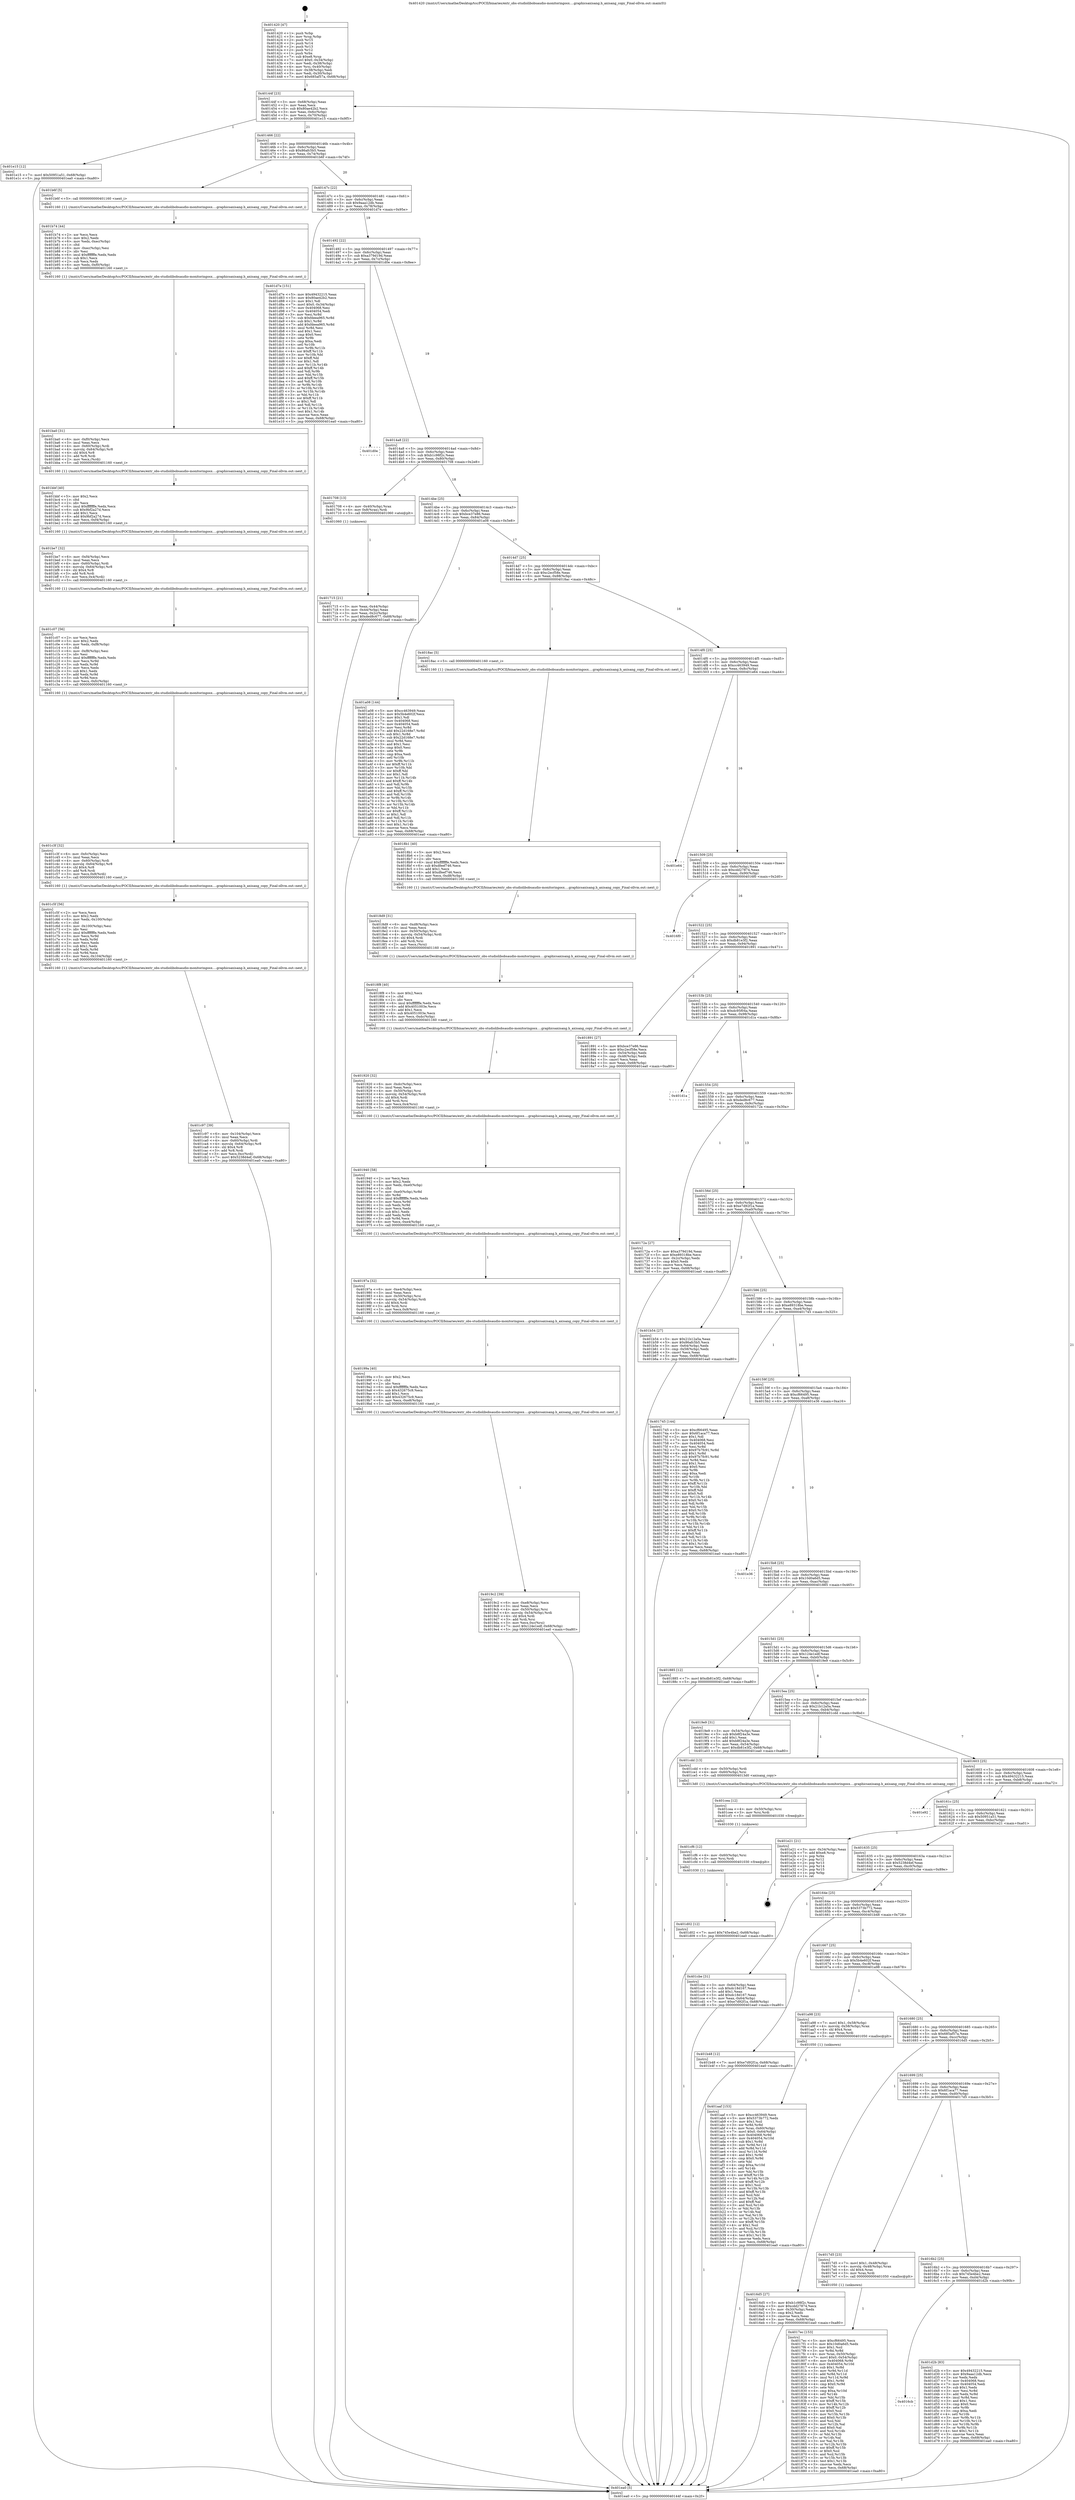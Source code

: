 digraph "0x401420" {
  label = "0x401420 (/mnt/c/Users/mathe/Desktop/tcc/POCII/binaries/extr_obs-studiolibobsaudio-monitoringosx....graphicsaxisang.h_axisang_copy_Final-ollvm.out::main(0))"
  labelloc = "t"
  node[shape=record]

  Entry [label="",width=0.3,height=0.3,shape=circle,fillcolor=black,style=filled]
  "0x40144f" [label="{
     0x40144f [23]\l
     | [instrs]\l
     &nbsp;&nbsp;0x40144f \<+3\>: mov -0x68(%rbp),%eax\l
     &nbsp;&nbsp;0x401452 \<+2\>: mov %eax,%ecx\l
     &nbsp;&nbsp;0x401454 \<+6\>: sub $0x80ae42b2,%ecx\l
     &nbsp;&nbsp;0x40145a \<+3\>: mov %eax,-0x6c(%rbp)\l
     &nbsp;&nbsp;0x40145d \<+3\>: mov %ecx,-0x70(%rbp)\l
     &nbsp;&nbsp;0x401460 \<+6\>: je 0000000000401e15 \<main+0x9f5\>\l
  }"]
  "0x401e15" [label="{
     0x401e15 [12]\l
     | [instrs]\l
     &nbsp;&nbsp;0x401e15 \<+7\>: movl $0x50951a51,-0x68(%rbp)\l
     &nbsp;&nbsp;0x401e1c \<+5\>: jmp 0000000000401ea0 \<main+0xa80\>\l
  }"]
  "0x401466" [label="{
     0x401466 [22]\l
     | [instrs]\l
     &nbsp;&nbsp;0x401466 \<+5\>: jmp 000000000040146b \<main+0x4b\>\l
     &nbsp;&nbsp;0x40146b \<+3\>: mov -0x6c(%rbp),%eax\l
     &nbsp;&nbsp;0x40146e \<+5\>: sub $0x86afc5b5,%eax\l
     &nbsp;&nbsp;0x401473 \<+3\>: mov %eax,-0x74(%rbp)\l
     &nbsp;&nbsp;0x401476 \<+6\>: je 0000000000401b6f \<main+0x74f\>\l
  }"]
  Exit [label="",width=0.3,height=0.3,shape=circle,fillcolor=black,style=filled,peripheries=2]
  "0x401b6f" [label="{
     0x401b6f [5]\l
     | [instrs]\l
     &nbsp;&nbsp;0x401b6f \<+5\>: call 0000000000401160 \<next_i\>\l
     | [calls]\l
     &nbsp;&nbsp;0x401160 \{1\} (/mnt/c/Users/mathe/Desktop/tcc/POCII/binaries/extr_obs-studiolibobsaudio-monitoringosx....graphicsaxisang.h_axisang_copy_Final-ollvm.out::next_i)\l
  }"]
  "0x40147c" [label="{
     0x40147c [22]\l
     | [instrs]\l
     &nbsp;&nbsp;0x40147c \<+5\>: jmp 0000000000401481 \<main+0x61\>\l
     &nbsp;&nbsp;0x401481 \<+3\>: mov -0x6c(%rbp),%eax\l
     &nbsp;&nbsp;0x401484 \<+5\>: sub $0x9aaa12db,%eax\l
     &nbsp;&nbsp;0x401489 \<+3\>: mov %eax,-0x78(%rbp)\l
     &nbsp;&nbsp;0x40148c \<+6\>: je 0000000000401d7e \<main+0x95e\>\l
  }"]
  "0x4016cb" [label="{
     0x4016cb\l
  }", style=dashed]
  "0x401d7e" [label="{
     0x401d7e [151]\l
     | [instrs]\l
     &nbsp;&nbsp;0x401d7e \<+5\>: mov $0x49432215,%eax\l
     &nbsp;&nbsp;0x401d83 \<+5\>: mov $0x80ae42b2,%ecx\l
     &nbsp;&nbsp;0x401d88 \<+2\>: mov $0x1,%dl\l
     &nbsp;&nbsp;0x401d8a \<+7\>: movl $0x0,-0x34(%rbp)\l
     &nbsp;&nbsp;0x401d91 \<+7\>: mov 0x404068,%esi\l
     &nbsp;&nbsp;0x401d98 \<+7\>: mov 0x404054,%edi\l
     &nbsp;&nbsp;0x401d9f \<+3\>: mov %esi,%r8d\l
     &nbsp;&nbsp;0x401da2 \<+7\>: sub $0xfdeea965,%r8d\l
     &nbsp;&nbsp;0x401da9 \<+4\>: sub $0x1,%r8d\l
     &nbsp;&nbsp;0x401dad \<+7\>: add $0xfdeea965,%r8d\l
     &nbsp;&nbsp;0x401db4 \<+4\>: imul %r8d,%esi\l
     &nbsp;&nbsp;0x401db8 \<+3\>: and $0x1,%esi\l
     &nbsp;&nbsp;0x401dbb \<+3\>: cmp $0x0,%esi\l
     &nbsp;&nbsp;0x401dbe \<+4\>: sete %r9b\l
     &nbsp;&nbsp;0x401dc2 \<+3\>: cmp $0xa,%edi\l
     &nbsp;&nbsp;0x401dc5 \<+4\>: setl %r10b\l
     &nbsp;&nbsp;0x401dc9 \<+3\>: mov %r9b,%r11b\l
     &nbsp;&nbsp;0x401dcc \<+4\>: xor $0xff,%r11b\l
     &nbsp;&nbsp;0x401dd0 \<+3\>: mov %r10b,%bl\l
     &nbsp;&nbsp;0x401dd3 \<+3\>: xor $0xff,%bl\l
     &nbsp;&nbsp;0x401dd6 \<+3\>: xor $0x1,%dl\l
     &nbsp;&nbsp;0x401dd9 \<+3\>: mov %r11b,%r14b\l
     &nbsp;&nbsp;0x401ddc \<+4\>: and $0xff,%r14b\l
     &nbsp;&nbsp;0x401de0 \<+3\>: and %dl,%r9b\l
     &nbsp;&nbsp;0x401de3 \<+3\>: mov %bl,%r15b\l
     &nbsp;&nbsp;0x401de6 \<+4\>: and $0xff,%r15b\l
     &nbsp;&nbsp;0x401dea \<+3\>: and %dl,%r10b\l
     &nbsp;&nbsp;0x401ded \<+3\>: or %r9b,%r14b\l
     &nbsp;&nbsp;0x401df0 \<+3\>: or %r10b,%r15b\l
     &nbsp;&nbsp;0x401df3 \<+3\>: xor %r15b,%r14b\l
     &nbsp;&nbsp;0x401df6 \<+3\>: or %bl,%r11b\l
     &nbsp;&nbsp;0x401df9 \<+4\>: xor $0xff,%r11b\l
     &nbsp;&nbsp;0x401dfd \<+3\>: or $0x1,%dl\l
     &nbsp;&nbsp;0x401e00 \<+3\>: and %dl,%r11b\l
     &nbsp;&nbsp;0x401e03 \<+3\>: or %r11b,%r14b\l
     &nbsp;&nbsp;0x401e06 \<+4\>: test $0x1,%r14b\l
     &nbsp;&nbsp;0x401e0a \<+3\>: cmovne %ecx,%eax\l
     &nbsp;&nbsp;0x401e0d \<+3\>: mov %eax,-0x68(%rbp)\l
     &nbsp;&nbsp;0x401e10 \<+5\>: jmp 0000000000401ea0 \<main+0xa80\>\l
  }"]
  "0x401492" [label="{
     0x401492 [22]\l
     | [instrs]\l
     &nbsp;&nbsp;0x401492 \<+5\>: jmp 0000000000401497 \<main+0x77\>\l
     &nbsp;&nbsp;0x401497 \<+3\>: mov -0x6c(%rbp),%eax\l
     &nbsp;&nbsp;0x40149a \<+5\>: sub $0xa379d19d,%eax\l
     &nbsp;&nbsp;0x40149f \<+3\>: mov %eax,-0x7c(%rbp)\l
     &nbsp;&nbsp;0x4014a2 \<+6\>: je 0000000000401d0e \<main+0x8ee\>\l
  }"]
  "0x401d2b" [label="{
     0x401d2b [83]\l
     | [instrs]\l
     &nbsp;&nbsp;0x401d2b \<+5\>: mov $0x49432215,%eax\l
     &nbsp;&nbsp;0x401d30 \<+5\>: mov $0x9aaa12db,%ecx\l
     &nbsp;&nbsp;0x401d35 \<+2\>: xor %edx,%edx\l
     &nbsp;&nbsp;0x401d37 \<+7\>: mov 0x404068,%esi\l
     &nbsp;&nbsp;0x401d3e \<+7\>: mov 0x404054,%edi\l
     &nbsp;&nbsp;0x401d45 \<+3\>: sub $0x1,%edx\l
     &nbsp;&nbsp;0x401d48 \<+3\>: mov %esi,%r8d\l
     &nbsp;&nbsp;0x401d4b \<+3\>: add %edx,%r8d\l
     &nbsp;&nbsp;0x401d4e \<+4\>: imul %r8d,%esi\l
     &nbsp;&nbsp;0x401d52 \<+3\>: and $0x1,%esi\l
     &nbsp;&nbsp;0x401d55 \<+3\>: cmp $0x0,%esi\l
     &nbsp;&nbsp;0x401d58 \<+4\>: sete %r9b\l
     &nbsp;&nbsp;0x401d5c \<+3\>: cmp $0xa,%edi\l
     &nbsp;&nbsp;0x401d5f \<+4\>: setl %r10b\l
     &nbsp;&nbsp;0x401d63 \<+3\>: mov %r9b,%r11b\l
     &nbsp;&nbsp;0x401d66 \<+3\>: and %r10b,%r11b\l
     &nbsp;&nbsp;0x401d69 \<+3\>: xor %r10b,%r9b\l
     &nbsp;&nbsp;0x401d6c \<+3\>: or %r9b,%r11b\l
     &nbsp;&nbsp;0x401d6f \<+4\>: test $0x1,%r11b\l
     &nbsp;&nbsp;0x401d73 \<+3\>: cmovne %ecx,%eax\l
     &nbsp;&nbsp;0x401d76 \<+3\>: mov %eax,-0x68(%rbp)\l
     &nbsp;&nbsp;0x401d79 \<+5\>: jmp 0000000000401ea0 \<main+0xa80\>\l
  }"]
  "0x401d0e" [label="{
     0x401d0e\l
  }", style=dashed]
  "0x4014a8" [label="{
     0x4014a8 [22]\l
     | [instrs]\l
     &nbsp;&nbsp;0x4014a8 \<+5\>: jmp 00000000004014ad \<main+0x8d\>\l
     &nbsp;&nbsp;0x4014ad \<+3\>: mov -0x6c(%rbp),%eax\l
     &nbsp;&nbsp;0x4014b0 \<+5\>: sub $0xb1c98f2c,%eax\l
     &nbsp;&nbsp;0x4014b5 \<+3\>: mov %eax,-0x80(%rbp)\l
     &nbsp;&nbsp;0x4014b8 \<+6\>: je 0000000000401708 \<main+0x2e8\>\l
  }"]
  "0x401d02" [label="{
     0x401d02 [12]\l
     | [instrs]\l
     &nbsp;&nbsp;0x401d02 \<+7\>: movl $0x745e4be2,-0x68(%rbp)\l
     &nbsp;&nbsp;0x401d09 \<+5\>: jmp 0000000000401ea0 \<main+0xa80\>\l
  }"]
  "0x401708" [label="{
     0x401708 [13]\l
     | [instrs]\l
     &nbsp;&nbsp;0x401708 \<+4\>: mov -0x40(%rbp),%rax\l
     &nbsp;&nbsp;0x40170c \<+4\>: mov 0x8(%rax),%rdi\l
     &nbsp;&nbsp;0x401710 \<+5\>: call 0000000000401060 \<atoi@plt\>\l
     | [calls]\l
     &nbsp;&nbsp;0x401060 \{1\} (unknown)\l
  }"]
  "0x4014be" [label="{
     0x4014be [25]\l
     | [instrs]\l
     &nbsp;&nbsp;0x4014be \<+5\>: jmp 00000000004014c3 \<main+0xa3\>\l
     &nbsp;&nbsp;0x4014c3 \<+3\>: mov -0x6c(%rbp),%eax\l
     &nbsp;&nbsp;0x4014c6 \<+5\>: sub $0xbce37e86,%eax\l
     &nbsp;&nbsp;0x4014cb \<+6\>: mov %eax,-0x84(%rbp)\l
     &nbsp;&nbsp;0x4014d1 \<+6\>: je 0000000000401a08 \<main+0x5e8\>\l
  }"]
  "0x401cf6" [label="{
     0x401cf6 [12]\l
     | [instrs]\l
     &nbsp;&nbsp;0x401cf6 \<+4\>: mov -0x60(%rbp),%rsi\l
     &nbsp;&nbsp;0x401cfa \<+3\>: mov %rsi,%rdi\l
     &nbsp;&nbsp;0x401cfd \<+5\>: call 0000000000401030 \<free@plt\>\l
     | [calls]\l
     &nbsp;&nbsp;0x401030 \{1\} (unknown)\l
  }"]
  "0x401a08" [label="{
     0x401a08 [144]\l
     | [instrs]\l
     &nbsp;&nbsp;0x401a08 \<+5\>: mov $0xcc463949,%eax\l
     &nbsp;&nbsp;0x401a0d \<+5\>: mov $0x5b4e602f,%ecx\l
     &nbsp;&nbsp;0x401a12 \<+2\>: mov $0x1,%dl\l
     &nbsp;&nbsp;0x401a14 \<+7\>: mov 0x404068,%esi\l
     &nbsp;&nbsp;0x401a1b \<+7\>: mov 0x404054,%edi\l
     &nbsp;&nbsp;0x401a22 \<+3\>: mov %esi,%r8d\l
     &nbsp;&nbsp;0x401a25 \<+7\>: add $0x22d168e7,%r8d\l
     &nbsp;&nbsp;0x401a2c \<+4\>: sub $0x1,%r8d\l
     &nbsp;&nbsp;0x401a30 \<+7\>: sub $0x22d168e7,%r8d\l
     &nbsp;&nbsp;0x401a37 \<+4\>: imul %r8d,%esi\l
     &nbsp;&nbsp;0x401a3b \<+3\>: and $0x1,%esi\l
     &nbsp;&nbsp;0x401a3e \<+3\>: cmp $0x0,%esi\l
     &nbsp;&nbsp;0x401a41 \<+4\>: sete %r9b\l
     &nbsp;&nbsp;0x401a45 \<+3\>: cmp $0xa,%edi\l
     &nbsp;&nbsp;0x401a48 \<+4\>: setl %r10b\l
     &nbsp;&nbsp;0x401a4c \<+3\>: mov %r9b,%r11b\l
     &nbsp;&nbsp;0x401a4f \<+4\>: xor $0xff,%r11b\l
     &nbsp;&nbsp;0x401a53 \<+3\>: mov %r10b,%bl\l
     &nbsp;&nbsp;0x401a56 \<+3\>: xor $0xff,%bl\l
     &nbsp;&nbsp;0x401a59 \<+3\>: xor $0x1,%dl\l
     &nbsp;&nbsp;0x401a5c \<+3\>: mov %r11b,%r14b\l
     &nbsp;&nbsp;0x401a5f \<+4\>: and $0xff,%r14b\l
     &nbsp;&nbsp;0x401a63 \<+3\>: and %dl,%r9b\l
     &nbsp;&nbsp;0x401a66 \<+3\>: mov %bl,%r15b\l
     &nbsp;&nbsp;0x401a69 \<+4\>: and $0xff,%r15b\l
     &nbsp;&nbsp;0x401a6d \<+3\>: and %dl,%r10b\l
     &nbsp;&nbsp;0x401a70 \<+3\>: or %r9b,%r14b\l
     &nbsp;&nbsp;0x401a73 \<+3\>: or %r10b,%r15b\l
     &nbsp;&nbsp;0x401a76 \<+3\>: xor %r15b,%r14b\l
     &nbsp;&nbsp;0x401a79 \<+3\>: or %bl,%r11b\l
     &nbsp;&nbsp;0x401a7c \<+4\>: xor $0xff,%r11b\l
     &nbsp;&nbsp;0x401a80 \<+3\>: or $0x1,%dl\l
     &nbsp;&nbsp;0x401a83 \<+3\>: and %dl,%r11b\l
     &nbsp;&nbsp;0x401a86 \<+3\>: or %r11b,%r14b\l
     &nbsp;&nbsp;0x401a89 \<+4\>: test $0x1,%r14b\l
     &nbsp;&nbsp;0x401a8d \<+3\>: cmovne %ecx,%eax\l
     &nbsp;&nbsp;0x401a90 \<+3\>: mov %eax,-0x68(%rbp)\l
     &nbsp;&nbsp;0x401a93 \<+5\>: jmp 0000000000401ea0 \<main+0xa80\>\l
  }"]
  "0x4014d7" [label="{
     0x4014d7 [25]\l
     | [instrs]\l
     &nbsp;&nbsp;0x4014d7 \<+5\>: jmp 00000000004014dc \<main+0xbc\>\l
     &nbsp;&nbsp;0x4014dc \<+3\>: mov -0x6c(%rbp),%eax\l
     &nbsp;&nbsp;0x4014df \<+5\>: sub $0xc2ecf58e,%eax\l
     &nbsp;&nbsp;0x4014e4 \<+6\>: mov %eax,-0x88(%rbp)\l
     &nbsp;&nbsp;0x4014ea \<+6\>: je 00000000004018ac \<main+0x48c\>\l
  }"]
  "0x401cea" [label="{
     0x401cea [12]\l
     | [instrs]\l
     &nbsp;&nbsp;0x401cea \<+4\>: mov -0x50(%rbp),%rsi\l
     &nbsp;&nbsp;0x401cee \<+3\>: mov %rsi,%rdi\l
     &nbsp;&nbsp;0x401cf1 \<+5\>: call 0000000000401030 \<free@plt\>\l
     | [calls]\l
     &nbsp;&nbsp;0x401030 \{1\} (unknown)\l
  }"]
  "0x4018ac" [label="{
     0x4018ac [5]\l
     | [instrs]\l
     &nbsp;&nbsp;0x4018ac \<+5\>: call 0000000000401160 \<next_i\>\l
     | [calls]\l
     &nbsp;&nbsp;0x401160 \{1\} (/mnt/c/Users/mathe/Desktop/tcc/POCII/binaries/extr_obs-studiolibobsaudio-monitoringosx....graphicsaxisang.h_axisang_copy_Final-ollvm.out::next_i)\l
  }"]
  "0x4014f0" [label="{
     0x4014f0 [25]\l
     | [instrs]\l
     &nbsp;&nbsp;0x4014f0 \<+5\>: jmp 00000000004014f5 \<main+0xd5\>\l
     &nbsp;&nbsp;0x4014f5 \<+3\>: mov -0x6c(%rbp),%eax\l
     &nbsp;&nbsp;0x4014f8 \<+5\>: sub $0xcc463949,%eax\l
     &nbsp;&nbsp;0x4014fd \<+6\>: mov %eax,-0x8c(%rbp)\l
     &nbsp;&nbsp;0x401503 \<+6\>: je 0000000000401e64 \<main+0xa44\>\l
  }"]
  "0x401c97" [label="{
     0x401c97 [39]\l
     | [instrs]\l
     &nbsp;&nbsp;0x401c97 \<+6\>: mov -0x104(%rbp),%ecx\l
     &nbsp;&nbsp;0x401c9d \<+3\>: imul %eax,%ecx\l
     &nbsp;&nbsp;0x401ca0 \<+4\>: mov -0x60(%rbp),%rdi\l
     &nbsp;&nbsp;0x401ca4 \<+4\>: movslq -0x64(%rbp),%r8\l
     &nbsp;&nbsp;0x401ca8 \<+4\>: shl $0x4,%r8\l
     &nbsp;&nbsp;0x401cac \<+3\>: add %r8,%rdi\l
     &nbsp;&nbsp;0x401caf \<+3\>: mov %ecx,0xc(%rdi)\l
     &nbsp;&nbsp;0x401cb2 \<+7\>: movl $0x5238d4ef,-0x68(%rbp)\l
     &nbsp;&nbsp;0x401cb9 \<+5\>: jmp 0000000000401ea0 \<main+0xa80\>\l
  }"]
  "0x401e64" [label="{
     0x401e64\l
  }", style=dashed]
  "0x401509" [label="{
     0x401509 [25]\l
     | [instrs]\l
     &nbsp;&nbsp;0x401509 \<+5\>: jmp 000000000040150e \<main+0xee\>\l
     &nbsp;&nbsp;0x40150e \<+3\>: mov -0x6c(%rbp),%eax\l
     &nbsp;&nbsp;0x401511 \<+5\>: sub $0xcdd27874,%eax\l
     &nbsp;&nbsp;0x401516 \<+6\>: mov %eax,-0x90(%rbp)\l
     &nbsp;&nbsp;0x40151c \<+6\>: je 00000000004016f0 \<main+0x2d0\>\l
  }"]
  "0x401c5f" [label="{
     0x401c5f [56]\l
     | [instrs]\l
     &nbsp;&nbsp;0x401c5f \<+2\>: xor %ecx,%ecx\l
     &nbsp;&nbsp;0x401c61 \<+5\>: mov $0x2,%edx\l
     &nbsp;&nbsp;0x401c66 \<+6\>: mov %edx,-0x100(%rbp)\l
     &nbsp;&nbsp;0x401c6c \<+1\>: cltd\l
     &nbsp;&nbsp;0x401c6d \<+6\>: mov -0x100(%rbp),%esi\l
     &nbsp;&nbsp;0x401c73 \<+2\>: idiv %esi\l
     &nbsp;&nbsp;0x401c75 \<+6\>: imul $0xfffffffe,%edx,%edx\l
     &nbsp;&nbsp;0x401c7b \<+3\>: mov %ecx,%r9d\l
     &nbsp;&nbsp;0x401c7e \<+3\>: sub %edx,%r9d\l
     &nbsp;&nbsp;0x401c81 \<+2\>: mov %ecx,%edx\l
     &nbsp;&nbsp;0x401c83 \<+3\>: sub $0x1,%edx\l
     &nbsp;&nbsp;0x401c86 \<+3\>: add %edx,%r9d\l
     &nbsp;&nbsp;0x401c89 \<+3\>: sub %r9d,%ecx\l
     &nbsp;&nbsp;0x401c8c \<+6\>: mov %ecx,-0x104(%rbp)\l
     &nbsp;&nbsp;0x401c92 \<+5\>: call 0000000000401160 \<next_i\>\l
     | [calls]\l
     &nbsp;&nbsp;0x401160 \{1\} (/mnt/c/Users/mathe/Desktop/tcc/POCII/binaries/extr_obs-studiolibobsaudio-monitoringosx....graphicsaxisang.h_axisang_copy_Final-ollvm.out::next_i)\l
  }"]
  "0x4016f0" [label="{
     0x4016f0\l
  }", style=dashed]
  "0x401522" [label="{
     0x401522 [25]\l
     | [instrs]\l
     &nbsp;&nbsp;0x401522 \<+5\>: jmp 0000000000401527 \<main+0x107\>\l
     &nbsp;&nbsp;0x401527 \<+3\>: mov -0x6c(%rbp),%eax\l
     &nbsp;&nbsp;0x40152a \<+5\>: sub $0xdb81e3f2,%eax\l
     &nbsp;&nbsp;0x40152f \<+6\>: mov %eax,-0x94(%rbp)\l
     &nbsp;&nbsp;0x401535 \<+6\>: je 0000000000401891 \<main+0x471\>\l
  }"]
  "0x401c3f" [label="{
     0x401c3f [32]\l
     | [instrs]\l
     &nbsp;&nbsp;0x401c3f \<+6\>: mov -0xfc(%rbp),%ecx\l
     &nbsp;&nbsp;0x401c45 \<+3\>: imul %eax,%ecx\l
     &nbsp;&nbsp;0x401c48 \<+4\>: mov -0x60(%rbp),%rdi\l
     &nbsp;&nbsp;0x401c4c \<+4\>: movslq -0x64(%rbp),%r8\l
     &nbsp;&nbsp;0x401c50 \<+4\>: shl $0x4,%r8\l
     &nbsp;&nbsp;0x401c54 \<+3\>: add %r8,%rdi\l
     &nbsp;&nbsp;0x401c57 \<+3\>: mov %ecx,0x8(%rdi)\l
     &nbsp;&nbsp;0x401c5a \<+5\>: call 0000000000401160 \<next_i\>\l
     | [calls]\l
     &nbsp;&nbsp;0x401160 \{1\} (/mnt/c/Users/mathe/Desktop/tcc/POCII/binaries/extr_obs-studiolibobsaudio-monitoringosx....graphicsaxisang.h_axisang_copy_Final-ollvm.out::next_i)\l
  }"]
  "0x401891" [label="{
     0x401891 [27]\l
     | [instrs]\l
     &nbsp;&nbsp;0x401891 \<+5\>: mov $0xbce37e86,%eax\l
     &nbsp;&nbsp;0x401896 \<+5\>: mov $0xc2ecf58e,%ecx\l
     &nbsp;&nbsp;0x40189b \<+3\>: mov -0x54(%rbp),%edx\l
     &nbsp;&nbsp;0x40189e \<+3\>: cmp -0x48(%rbp),%edx\l
     &nbsp;&nbsp;0x4018a1 \<+3\>: cmovl %ecx,%eax\l
     &nbsp;&nbsp;0x4018a4 \<+3\>: mov %eax,-0x68(%rbp)\l
     &nbsp;&nbsp;0x4018a7 \<+5\>: jmp 0000000000401ea0 \<main+0xa80\>\l
  }"]
  "0x40153b" [label="{
     0x40153b [25]\l
     | [instrs]\l
     &nbsp;&nbsp;0x40153b \<+5\>: jmp 0000000000401540 \<main+0x120\>\l
     &nbsp;&nbsp;0x401540 \<+3\>: mov -0x6c(%rbp),%eax\l
     &nbsp;&nbsp;0x401543 \<+5\>: sub $0xdc95f04a,%eax\l
     &nbsp;&nbsp;0x401548 \<+6\>: mov %eax,-0x98(%rbp)\l
     &nbsp;&nbsp;0x40154e \<+6\>: je 0000000000401d1a \<main+0x8fa\>\l
  }"]
  "0x401c07" [label="{
     0x401c07 [56]\l
     | [instrs]\l
     &nbsp;&nbsp;0x401c07 \<+2\>: xor %ecx,%ecx\l
     &nbsp;&nbsp;0x401c09 \<+5\>: mov $0x2,%edx\l
     &nbsp;&nbsp;0x401c0e \<+6\>: mov %edx,-0xf8(%rbp)\l
     &nbsp;&nbsp;0x401c14 \<+1\>: cltd\l
     &nbsp;&nbsp;0x401c15 \<+6\>: mov -0xf8(%rbp),%esi\l
     &nbsp;&nbsp;0x401c1b \<+2\>: idiv %esi\l
     &nbsp;&nbsp;0x401c1d \<+6\>: imul $0xfffffffe,%edx,%edx\l
     &nbsp;&nbsp;0x401c23 \<+3\>: mov %ecx,%r9d\l
     &nbsp;&nbsp;0x401c26 \<+3\>: sub %edx,%r9d\l
     &nbsp;&nbsp;0x401c29 \<+2\>: mov %ecx,%edx\l
     &nbsp;&nbsp;0x401c2b \<+3\>: sub $0x1,%edx\l
     &nbsp;&nbsp;0x401c2e \<+3\>: add %edx,%r9d\l
     &nbsp;&nbsp;0x401c31 \<+3\>: sub %r9d,%ecx\l
     &nbsp;&nbsp;0x401c34 \<+6\>: mov %ecx,-0xfc(%rbp)\l
     &nbsp;&nbsp;0x401c3a \<+5\>: call 0000000000401160 \<next_i\>\l
     | [calls]\l
     &nbsp;&nbsp;0x401160 \{1\} (/mnt/c/Users/mathe/Desktop/tcc/POCII/binaries/extr_obs-studiolibobsaudio-monitoringosx....graphicsaxisang.h_axisang_copy_Final-ollvm.out::next_i)\l
  }"]
  "0x401d1a" [label="{
     0x401d1a\l
  }", style=dashed]
  "0x401554" [label="{
     0x401554 [25]\l
     | [instrs]\l
     &nbsp;&nbsp;0x401554 \<+5\>: jmp 0000000000401559 \<main+0x139\>\l
     &nbsp;&nbsp;0x401559 \<+3\>: mov -0x6c(%rbp),%eax\l
     &nbsp;&nbsp;0x40155c \<+5\>: sub $0xded8c677,%eax\l
     &nbsp;&nbsp;0x401561 \<+6\>: mov %eax,-0x9c(%rbp)\l
     &nbsp;&nbsp;0x401567 \<+6\>: je 000000000040172a \<main+0x30a\>\l
  }"]
  "0x401be7" [label="{
     0x401be7 [32]\l
     | [instrs]\l
     &nbsp;&nbsp;0x401be7 \<+6\>: mov -0xf4(%rbp),%ecx\l
     &nbsp;&nbsp;0x401bed \<+3\>: imul %eax,%ecx\l
     &nbsp;&nbsp;0x401bf0 \<+4\>: mov -0x60(%rbp),%rdi\l
     &nbsp;&nbsp;0x401bf4 \<+4\>: movslq -0x64(%rbp),%r8\l
     &nbsp;&nbsp;0x401bf8 \<+4\>: shl $0x4,%r8\l
     &nbsp;&nbsp;0x401bfc \<+3\>: add %r8,%rdi\l
     &nbsp;&nbsp;0x401bff \<+3\>: mov %ecx,0x4(%rdi)\l
     &nbsp;&nbsp;0x401c02 \<+5\>: call 0000000000401160 \<next_i\>\l
     | [calls]\l
     &nbsp;&nbsp;0x401160 \{1\} (/mnt/c/Users/mathe/Desktop/tcc/POCII/binaries/extr_obs-studiolibobsaudio-monitoringosx....graphicsaxisang.h_axisang_copy_Final-ollvm.out::next_i)\l
  }"]
  "0x40172a" [label="{
     0x40172a [27]\l
     | [instrs]\l
     &nbsp;&nbsp;0x40172a \<+5\>: mov $0xa379d19d,%eax\l
     &nbsp;&nbsp;0x40172f \<+5\>: mov $0xe89318be,%ecx\l
     &nbsp;&nbsp;0x401734 \<+3\>: mov -0x2c(%rbp),%edx\l
     &nbsp;&nbsp;0x401737 \<+3\>: cmp $0x0,%edx\l
     &nbsp;&nbsp;0x40173a \<+3\>: cmove %ecx,%eax\l
     &nbsp;&nbsp;0x40173d \<+3\>: mov %eax,-0x68(%rbp)\l
     &nbsp;&nbsp;0x401740 \<+5\>: jmp 0000000000401ea0 \<main+0xa80\>\l
  }"]
  "0x40156d" [label="{
     0x40156d [25]\l
     | [instrs]\l
     &nbsp;&nbsp;0x40156d \<+5\>: jmp 0000000000401572 \<main+0x152\>\l
     &nbsp;&nbsp;0x401572 \<+3\>: mov -0x6c(%rbp),%eax\l
     &nbsp;&nbsp;0x401575 \<+5\>: sub $0xe7d92f1a,%eax\l
     &nbsp;&nbsp;0x40157a \<+6\>: mov %eax,-0xa0(%rbp)\l
     &nbsp;&nbsp;0x401580 \<+6\>: je 0000000000401b54 \<main+0x734\>\l
  }"]
  "0x401bbf" [label="{
     0x401bbf [40]\l
     | [instrs]\l
     &nbsp;&nbsp;0x401bbf \<+5\>: mov $0x2,%ecx\l
     &nbsp;&nbsp;0x401bc4 \<+1\>: cltd\l
     &nbsp;&nbsp;0x401bc5 \<+2\>: idiv %ecx\l
     &nbsp;&nbsp;0x401bc7 \<+6\>: imul $0xfffffffe,%edx,%ecx\l
     &nbsp;&nbsp;0x401bcd \<+6\>: sub $0x9bf2a27d,%ecx\l
     &nbsp;&nbsp;0x401bd3 \<+3\>: add $0x1,%ecx\l
     &nbsp;&nbsp;0x401bd6 \<+6\>: add $0x9bf2a27d,%ecx\l
     &nbsp;&nbsp;0x401bdc \<+6\>: mov %ecx,-0xf4(%rbp)\l
     &nbsp;&nbsp;0x401be2 \<+5\>: call 0000000000401160 \<next_i\>\l
     | [calls]\l
     &nbsp;&nbsp;0x401160 \{1\} (/mnt/c/Users/mathe/Desktop/tcc/POCII/binaries/extr_obs-studiolibobsaudio-monitoringosx....graphicsaxisang.h_axisang_copy_Final-ollvm.out::next_i)\l
  }"]
  "0x401b54" [label="{
     0x401b54 [27]\l
     | [instrs]\l
     &nbsp;&nbsp;0x401b54 \<+5\>: mov $0x21b12a5a,%eax\l
     &nbsp;&nbsp;0x401b59 \<+5\>: mov $0x86afc5b5,%ecx\l
     &nbsp;&nbsp;0x401b5e \<+3\>: mov -0x64(%rbp),%edx\l
     &nbsp;&nbsp;0x401b61 \<+3\>: cmp -0x58(%rbp),%edx\l
     &nbsp;&nbsp;0x401b64 \<+3\>: cmovl %ecx,%eax\l
     &nbsp;&nbsp;0x401b67 \<+3\>: mov %eax,-0x68(%rbp)\l
     &nbsp;&nbsp;0x401b6a \<+5\>: jmp 0000000000401ea0 \<main+0xa80\>\l
  }"]
  "0x401586" [label="{
     0x401586 [25]\l
     | [instrs]\l
     &nbsp;&nbsp;0x401586 \<+5\>: jmp 000000000040158b \<main+0x16b\>\l
     &nbsp;&nbsp;0x40158b \<+3\>: mov -0x6c(%rbp),%eax\l
     &nbsp;&nbsp;0x40158e \<+5\>: sub $0xe89318be,%eax\l
     &nbsp;&nbsp;0x401593 \<+6\>: mov %eax,-0xa4(%rbp)\l
     &nbsp;&nbsp;0x401599 \<+6\>: je 0000000000401745 \<main+0x325\>\l
  }"]
  "0x401ba0" [label="{
     0x401ba0 [31]\l
     | [instrs]\l
     &nbsp;&nbsp;0x401ba0 \<+6\>: mov -0xf0(%rbp),%ecx\l
     &nbsp;&nbsp;0x401ba6 \<+3\>: imul %eax,%ecx\l
     &nbsp;&nbsp;0x401ba9 \<+4\>: mov -0x60(%rbp),%rdi\l
     &nbsp;&nbsp;0x401bad \<+4\>: movslq -0x64(%rbp),%r8\l
     &nbsp;&nbsp;0x401bb1 \<+4\>: shl $0x4,%r8\l
     &nbsp;&nbsp;0x401bb5 \<+3\>: add %r8,%rdi\l
     &nbsp;&nbsp;0x401bb8 \<+2\>: mov %ecx,(%rdi)\l
     &nbsp;&nbsp;0x401bba \<+5\>: call 0000000000401160 \<next_i\>\l
     | [calls]\l
     &nbsp;&nbsp;0x401160 \{1\} (/mnt/c/Users/mathe/Desktop/tcc/POCII/binaries/extr_obs-studiolibobsaudio-monitoringosx....graphicsaxisang.h_axisang_copy_Final-ollvm.out::next_i)\l
  }"]
  "0x401745" [label="{
     0x401745 [144]\l
     | [instrs]\l
     &nbsp;&nbsp;0x401745 \<+5\>: mov $0xcf66495,%eax\l
     &nbsp;&nbsp;0x40174a \<+5\>: mov $0x6f1aca77,%ecx\l
     &nbsp;&nbsp;0x40174f \<+2\>: mov $0x1,%dl\l
     &nbsp;&nbsp;0x401751 \<+7\>: mov 0x404068,%esi\l
     &nbsp;&nbsp;0x401758 \<+7\>: mov 0x404054,%edi\l
     &nbsp;&nbsp;0x40175f \<+3\>: mov %esi,%r8d\l
     &nbsp;&nbsp;0x401762 \<+7\>: add $0x97b7fc91,%r8d\l
     &nbsp;&nbsp;0x401769 \<+4\>: sub $0x1,%r8d\l
     &nbsp;&nbsp;0x40176d \<+7\>: sub $0x97b7fc91,%r8d\l
     &nbsp;&nbsp;0x401774 \<+4\>: imul %r8d,%esi\l
     &nbsp;&nbsp;0x401778 \<+3\>: and $0x1,%esi\l
     &nbsp;&nbsp;0x40177b \<+3\>: cmp $0x0,%esi\l
     &nbsp;&nbsp;0x40177e \<+4\>: sete %r9b\l
     &nbsp;&nbsp;0x401782 \<+3\>: cmp $0xa,%edi\l
     &nbsp;&nbsp;0x401785 \<+4\>: setl %r10b\l
     &nbsp;&nbsp;0x401789 \<+3\>: mov %r9b,%r11b\l
     &nbsp;&nbsp;0x40178c \<+4\>: xor $0xff,%r11b\l
     &nbsp;&nbsp;0x401790 \<+3\>: mov %r10b,%bl\l
     &nbsp;&nbsp;0x401793 \<+3\>: xor $0xff,%bl\l
     &nbsp;&nbsp;0x401796 \<+3\>: xor $0x0,%dl\l
     &nbsp;&nbsp;0x401799 \<+3\>: mov %r11b,%r14b\l
     &nbsp;&nbsp;0x40179c \<+4\>: and $0x0,%r14b\l
     &nbsp;&nbsp;0x4017a0 \<+3\>: and %dl,%r9b\l
     &nbsp;&nbsp;0x4017a3 \<+3\>: mov %bl,%r15b\l
     &nbsp;&nbsp;0x4017a6 \<+4\>: and $0x0,%r15b\l
     &nbsp;&nbsp;0x4017aa \<+3\>: and %dl,%r10b\l
     &nbsp;&nbsp;0x4017ad \<+3\>: or %r9b,%r14b\l
     &nbsp;&nbsp;0x4017b0 \<+3\>: or %r10b,%r15b\l
     &nbsp;&nbsp;0x4017b3 \<+3\>: xor %r15b,%r14b\l
     &nbsp;&nbsp;0x4017b6 \<+3\>: or %bl,%r11b\l
     &nbsp;&nbsp;0x4017b9 \<+4\>: xor $0xff,%r11b\l
     &nbsp;&nbsp;0x4017bd \<+3\>: or $0x0,%dl\l
     &nbsp;&nbsp;0x4017c0 \<+3\>: and %dl,%r11b\l
     &nbsp;&nbsp;0x4017c3 \<+3\>: or %r11b,%r14b\l
     &nbsp;&nbsp;0x4017c6 \<+4\>: test $0x1,%r14b\l
     &nbsp;&nbsp;0x4017ca \<+3\>: cmovne %ecx,%eax\l
     &nbsp;&nbsp;0x4017cd \<+3\>: mov %eax,-0x68(%rbp)\l
     &nbsp;&nbsp;0x4017d0 \<+5\>: jmp 0000000000401ea0 \<main+0xa80\>\l
  }"]
  "0x40159f" [label="{
     0x40159f [25]\l
     | [instrs]\l
     &nbsp;&nbsp;0x40159f \<+5\>: jmp 00000000004015a4 \<main+0x184\>\l
     &nbsp;&nbsp;0x4015a4 \<+3\>: mov -0x6c(%rbp),%eax\l
     &nbsp;&nbsp;0x4015a7 \<+5\>: sub $0xcf66495,%eax\l
     &nbsp;&nbsp;0x4015ac \<+6\>: mov %eax,-0xa8(%rbp)\l
     &nbsp;&nbsp;0x4015b2 \<+6\>: je 0000000000401e36 \<main+0xa16\>\l
  }"]
  "0x401b74" [label="{
     0x401b74 [44]\l
     | [instrs]\l
     &nbsp;&nbsp;0x401b74 \<+2\>: xor %ecx,%ecx\l
     &nbsp;&nbsp;0x401b76 \<+5\>: mov $0x2,%edx\l
     &nbsp;&nbsp;0x401b7b \<+6\>: mov %edx,-0xec(%rbp)\l
     &nbsp;&nbsp;0x401b81 \<+1\>: cltd\l
     &nbsp;&nbsp;0x401b82 \<+6\>: mov -0xec(%rbp),%esi\l
     &nbsp;&nbsp;0x401b88 \<+2\>: idiv %esi\l
     &nbsp;&nbsp;0x401b8a \<+6\>: imul $0xfffffffe,%edx,%edx\l
     &nbsp;&nbsp;0x401b90 \<+3\>: sub $0x1,%ecx\l
     &nbsp;&nbsp;0x401b93 \<+2\>: sub %ecx,%edx\l
     &nbsp;&nbsp;0x401b95 \<+6\>: mov %edx,-0xf0(%rbp)\l
     &nbsp;&nbsp;0x401b9b \<+5\>: call 0000000000401160 \<next_i\>\l
     | [calls]\l
     &nbsp;&nbsp;0x401160 \{1\} (/mnt/c/Users/mathe/Desktop/tcc/POCII/binaries/extr_obs-studiolibobsaudio-monitoringosx....graphicsaxisang.h_axisang_copy_Final-ollvm.out::next_i)\l
  }"]
  "0x401e36" [label="{
     0x401e36\l
  }", style=dashed]
  "0x4015b8" [label="{
     0x4015b8 [25]\l
     | [instrs]\l
     &nbsp;&nbsp;0x4015b8 \<+5\>: jmp 00000000004015bd \<main+0x19d\>\l
     &nbsp;&nbsp;0x4015bd \<+3\>: mov -0x6c(%rbp),%eax\l
     &nbsp;&nbsp;0x4015c0 \<+5\>: sub $0x10d0a6d5,%eax\l
     &nbsp;&nbsp;0x4015c5 \<+6\>: mov %eax,-0xac(%rbp)\l
     &nbsp;&nbsp;0x4015cb \<+6\>: je 0000000000401885 \<main+0x465\>\l
  }"]
  "0x401aaf" [label="{
     0x401aaf [153]\l
     | [instrs]\l
     &nbsp;&nbsp;0x401aaf \<+5\>: mov $0xcc463949,%ecx\l
     &nbsp;&nbsp;0x401ab4 \<+5\>: mov $0x5373b772,%edx\l
     &nbsp;&nbsp;0x401ab9 \<+3\>: mov $0x1,%sil\l
     &nbsp;&nbsp;0x401abc \<+3\>: xor %r8d,%r8d\l
     &nbsp;&nbsp;0x401abf \<+4\>: mov %rax,-0x60(%rbp)\l
     &nbsp;&nbsp;0x401ac3 \<+7\>: movl $0x0,-0x64(%rbp)\l
     &nbsp;&nbsp;0x401aca \<+8\>: mov 0x404068,%r9d\l
     &nbsp;&nbsp;0x401ad2 \<+8\>: mov 0x404054,%r10d\l
     &nbsp;&nbsp;0x401ada \<+4\>: sub $0x1,%r8d\l
     &nbsp;&nbsp;0x401ade \<+3\>: mov %r9d,%r11d\l
     &nbsp;&nbsp;0x401ae1 \<+3\>: add %r8d,%r11d\l
     &nbsp;&nbsp;0x401ae4 \<+4\>: imul %r11d,%r9d\l
     &nbsp;&nbsp;0x401ae8 \<+4\>: and $0x1,%r9d\l
     &nbsp;&nbsp;0x401aec \<+4\>: cmp $0x0,%r9d\l
     &nbsp;&nbsp;0x401af0 \<+3\>: sete %bl\l
     &nbsp;&nbsp;0x401af3 \<+4\>: cmp $0xa,%r10d\l
     &nbsp;&nbsp;0x401af7 \<+4\>: setl %r14b\l
     &nbsp;&nbsp;0x401afb \<+3\>: mov %bl,%r15b\l
     &nbsp;&nbsp;0x401afe \<+4\>: xor $0xff,%r15b\l
     &nbsp;&nbsp;0x401b02 \<+3\>: mov %r14b,%r12b\l
     &nbsp;&nbsp;0x401b05 \<+4\>: xor $0xff,%r12b\l
     &nbsp;&nbsp;0x401b09 \<+4\>: xor $0x1,%sil\l
     &nbsp;&nbsp;0x401b0d \<+3\>: mov %r15b,%r13b\l
     &nbsp;&nbsp;0x401b10 \<+4\>: and $0xff,%r13b\l
     &nbsp;&nbsp;0x401b14 \<+3\>: and %sil,%bl\l
     &nbsp;&nbsp;0x401b17 \<+3\>: mov %r12b,%al\l
     &nbsp;&nbsp;0x401b1a \<+2\>: and $0xff,%al\l
     &nbsp;&nbsp;0x401b1c \<+3\>: and %sil,%r14b\l
     &nbsp;&nbsp;0x401b1f \<+3\>: or %bl,%r13b\l
     &nbsp;&nbsp;0x401b22 \<+3\>: or %r14b,%al\l
     &nbsp;&nbsp;0x401b25 \<+3\>: xor %al,%r13b\l
     &nbsp;&nbsp;0x401b28 \<+3\>: or %r12b,%r15b\l
     &nbsp;&nbsp;0x401b2b \<+4\>: xor $0xff,%r15b\l
     &nbsp;&nbsp;0x401b2f \<+4\>: or $0x1,%sil\l
     &nbsp;&nbsp;0x401b33 \<+3\>: and %sil,%r15b\l
     &nbsp;&nbsp;0x401b36 \<+3\>: or %r15b,%r13b\l
     &nbsp;&nbsp;0x401b39 \<+4\>: test $0x1,%r13b\l
     &nbsp;&nbsp;0x401b3d \<+3\>: cmovne %edx,%ecx\l
     &nbsp;&nbsp;0x401b40 \<+3\>: mov %ecx,-0x68(%rbp)\l
     &nbsp;&nbsp;0x401b43 \<+5\>: jmp 0000000000401ea0 \<main+0xa80\>\l
  }"]
  "0x401885" [label="{
     0x401885 [12]\l
     | [instrs]\l
     &nbsp;&nbsp;0x401885 \<+7\>: movl $0xdb81e3f2,-0x68(%rbp)\l
     &nbsp;&nbsp;0x40188c \<+5\>: jmp 0000000000401ea0 \<main+0xa80\>\l
  }"]
  "0x4015d1" [label="{
     0x4015d1 [25]\l
     | [instrs]\l
     &nbsp;&nbsp;0x4015d1 \<+5\>: jmp 00000000004015d6 \<main+0x1b6\>\l
     &nbsp;&nbsp;0x4015d6 \<+3\>: mov -0x6c(%rbp),%eax\l
     &nbsp;&nbsp;0x4015d9 \<+5\>: sub $0x124e1edf,%eax\l
     &nbsp;&nbsp;0x4015de \<+6\>: mov %eax,-0xb0(%rbp)\l
     &nbsp;&nbsp;0x4015e4 \<+6\>: je 00000000004019e9 \<main+0x5c9\>\l
  }"]
  "0x4019c2" [label="{
     0x4019c2 [39]\l
     | [instrs]\l
     &nbsp;&nbsp;0x4019c2 \<+6\>: mov -0xe8(%rbp),%ecx\l
     &nbsp;&nbsp;0x4019c8 \<+3\>: imul %eax,%ecx\l
     &nbsp;&nbsp;0x4019cb \<+4\>: mov -0x50(%rbp),%rsi\l
     &nbsp;&nbsp;0x4019cf \<+4\>: movslq -0x54(%rbp),%rdi\l
     &nbsp;&nbsp;0x4019d3 \<+4\>: shl $0x4,%rdi\l
     &nbsp;&nbsp;0x4019d7 \<+3\>: add %rdi,%rsi\l
     &nbsp;&nbsp;0x4019da \<+3\>: mov %ecx,0xc(%rsi)\l
     &nbsp;&nbsp;0x4019dd \<+7\>: movl $0x124e1edf,-0x68(%rbp)\l
     &nbsp;&nbsp;0x4019e4 \<+5\>: jmp 0000000000401ea0 \<main+0xa80\>\l
  }"]
  "0x4019e9" [label="{
     0x4019e9 [31]\l
     | [instrs]\l
     &nbsp;&nbsp;0x4019e9 \<+3\>: mov -0x54(%rbp),%eax\l
     &nbsp;&nbsp;0x4019ec \<+5\>: sub $0xb8f24a3e,%eax\l
     &nbsp;&nbsp;0x4019f1 \<+3\>: add $0x1,%eax\l
     &nbsp;&nbsp;0x4019f4 \<+5\>: add $0xb8f24a3e,%eax\l
     &nbsp;&nbsp;0x4019f9 \<+3\>: mov %eax,-0x54(%rbp)\l
     &nbsp;&nbsp;0x4019fc \<+7\>: movl $0xdb81e3f2,-0x68(%rbp)\l
     &nbsp;&nbsp;0x401a03 \<+5\>: jmp 0000000000401ea0 \<main+0xa80\>\l
  }"]
  "0x4015ea" [label="{
     0x4015ea [25]\l
     | [instrs]\l
     &nbsp;&nbsp;0x4015ea \<+5\>: jmp 00000000004015ef \<main+0x1cf\>\l
     &nbsp;&nbsp;0x4015ef \<+3\>: mov -0x6c(%rbp),%eax\l
     &nbsp;&nbsp;0x4015f2 \<+5\>: sub $0x21b12a5a,%eax\l
     &nbsp;&nbsp;0x4015f7 \<+6\>: mov %eax,-0xb4(%rbp)\l
     &nbsp;&nbsp;0x4015fd \<+6\>: je 0000000000401cdd \<main+0x8bd\>\l
  }"]
  "0x40199a" [label="{
     0x40199a [40]\l
     | [instrs]\l
     &nbsp;&nbsp;0x40199a \<+5\>: mov $0x2,%ecx\l
     &nbsp;&nbsp;0x40199f \<+1\>: cltd\l
     &nbsp;&nbsp;0x4019a0 \<+2\>: idiv %ecx\l
     &nbsp;&nbsp;0x4019a2 \<+6\>: imul $0xfffffffe,%edx,%ecx\l
     &nbsp;&nbsp;0x4019a8 \<+6\>: sub $0x432675c9,%ecx\l
     &nbsp;&nbsp;0x4019ae \<+3\>: add $0x1,%ecx\l
     &nbsp;&nbsp;0x4019b1 \<+6\>: add $0x432675c9,%ecx\l
     &nbsp;&nbsp;0x4019b7 \<+6\>: mov %ecx,-0xe8(%rbp)\l
     &nbsp;&nbsp;0x4019bd \<+5\>: call 0000000000401160 \<next_i\>\l
     | [calls]\l
     &nbsp;&nbsp;0x401160 \{1\} (/mnt/c/Users/mathe/Desktop/tcc/POCII/binaries/extr_obs-studiolibobsaudio-monitoringosx....graphicsaxisang.h_axisang_copy_Final-ollvm.out::next_i)\l
  }"]
  "0x401cdd" [label="{
     0x401cdd [13]\l
     | [instrs]\l
     &nbsp;&nbsp;0x401cdd \<+4\>: mov -0x50(%rbp),%rdi\l
     &nbsp;&nbsp;0x401ce1 \<+4\>: mov -0x60(%rbp),%rsi\l
     &nbsp;&nbsp;0x401ce5 \<+5\>: call 00000000004013d0 \<axisang_copy\>\l
     | [calls]\l
     &nbsp;&nbsp;0x4013d0 \{1\} (/mnt/c/Users/mathe/Desktop/tcc/POCII/binaries/extr_obs-studiolibobsaudio-monitoringosx....graphicsaxisang.h_axisang_copy_Final-ollvm.out::axisang_copy)\l
  }"]
  "0x401603" [label="{
     0x401603 [25]\l
     | [instrs]\l
     &nbsp;&nbsp;0x401603 \<+5\>: jmp 0000000000401608 \<main+0x1e8\>\l
     &nbsp;&nbsp;0x401608 \<+3\>: mov -0x6c(%rbp),%eax\l
     &nbsp;&nbsp;0x40160b \<+5\>: sub $0x49432215,%eax\l
     &nbsp;&nbsp;0x401610 \<+6\>: mov %eax,-0xb8(%rbp)\l
     &nbsp;&nbsp;0x401616 \<+6\>: je 0000000000401e92 \<main+0xa72\>\l
  }"]
  "0x40197a" [label="{
     0x40197a [32]\l
     | [instrs]\l
     &nbsp;&nbsp;0x40197a \<+6\>: mov -0xe4(%rbp),%ecx\l
     &nbsp;&nbsp;0x401980 \<+3\>: imul %eax,%ecx\l
     &nbsp;&nbsp;0x401983 \<+4\>: mov -0x50(%rbp),%rsi\l
     &nbsp;&nbsp;0x401987 \<+4\>: movslq -0x54(%rbp),%rdi\l
     &nbsp;&nbsp;0x40198b \<+4\>: shl $0x4,%rdi\l
     &nbsp;&nbsp;0x40198f \<+3\>: add %rdi,%rsi\l
     &nbsp;&nbsp;0x401992 \<+3\>: mov %ecx,0x8(%rsi)\l
     &nbsp;&nbsp;0x401995 \<+5\>: call 0000000000401160 \<next_i\>\l
     | [calls]\l
     &nbsp;&nbsp;0x401160 \{1\} (/mnt/c/Users/mathe/Desktop/tcc/POCII/binaries/extr_obs-studiolibobsaudio-monitoringosx....graphicsaxisang.h_axisang_copy_Final-ollvm.out::next_i)\l
  }"]
  "0x401e92" [label="{
     0x401e92\l
  }", style=dashed]
  "0x40161c" [label="{
     0x40161c [25]\l
     | [instrs]\l
     &nbsp;&nbsp;0x40161c \<+5\>: jmp 0000000000401621 \<main+0x201\>\l
     &nbsp;&nbsp;0x401621 \<+3\>: mov -0x6c(%rbp),%eax\l
     &nbsp;&nbsp;0x401624 \<+5\>: sub $0x50951a51,%eax\l
     &nbsp;&nbsp;0x401629 \<+6\>: mov %eax,-0xbc(%rbp)\l
     &nbsp;&nbsp;0x40162f \<+6\>: je 0000000000401e21 \<main+0xa01\>\l
  }"]
  "0x401940" [label="{
     0x401940 [58]\l
     | [instrs]\l
     &nbsp;&nbsp;0x401940 \<+2\>: xor %ecx,%ecx\l
     &nbsp;&nbsp;0x401942 \<+5\>: mov $0x2,%edx\l
     &nbsp;&nbsp;0x401947 \<+6\>: mov %edx,-0xe0(%rbp)\l
     &nbsp;&nbsp;0x40194d \<+1\>: cltd\l
     &nbsp;&nbsp;0x40194e \<+7\>: mov -0xe0(%rbp),%r8d\l
     &nbsp;&nbsp;0x401955 \<+3\>: idiv %r8d\l
     &nbsp;&nbsp;0x401958 \<+6\>: imul $0xfffffffe,%edx,%edx\l
     &nbsp;&nbsp;0x40195e \<+3\>: mov %ecx,%r9d\l
     &nbsp;&nbsp;0x401961 \<+3\>: sub %edx,%r9d\l
     &nbsp;&nbsp;0x401964 \<+2\>: mov %ecx,%edx\l
     &nbsp;&nbsp;0x401966 \<+3\>: sub $0x1,%edx\l
     &nbsp;&nbsp;0x401969 \<+3\>: add %edx,%r9d\l
     &nbsp;&nbsp;0x40196c \<+3\>: sub %r9d,%ecx\l
     &nbsp;&nbsp;0x40196f \<+6\>: mov %ecx,-0xe4(%rbp)\l
     &nbsp;&nbsp;0x401975 \<+5\>: call 0000000000401160 \<next_i\>\l
     | [calls]\l
     &nbsp;&nbsp;0x401160 \{1\} (/mnt/c/Users/mathe/Desktop/tcc/POCII/binaries/extr_obs-studiolibobsaudio-monitoringosx....graphicsaxisang.h_axisang_copy_Final-ollvm.out::next_i)\l
  }"]
  "0x401e21" [label="{
     0x401e21 [21]\l
     | [instrs]\l
     &nbsp;&nbsp;0x401e21 \<+3\>: mov -0x34(%rbp),%eax\l
     &nbsp;&nbsp;0x401e24 \<+7\>: add $0xe8,%rsp\l
     &nbsp;&nbsp;0x401e2b \<+1\>: pop %rbx\l
     &nbsp;&nbsp;0x401e2c \<+2\>: pop %r12\l
     &nbsp;&nbsp;0x401e2e \<+2\>: pop %r13\l
     &nbsp;&nbsp;0x401e30 \<+2\>: pop %r14\l
     &nbsp;&nbsp;0x401e32 \<+2\>: pop %r15\l
     &nbsp;&nbsp;0x401e34 \<+1\>: pop %rbp\l
     &nbsp;&nbsp;0x401e35 \<+1\>: ret\l
  }"]
  "0x401635" [label="{
     0x401635 [25]\l
     | [instrs]\l
     &nbsp;&nbsp;0x401635 \<+5\>: jmp 000000000040163a \<main+0x21a\>\l
     &nbsp;&nbsp;0x40163a \<+3\>: mov -0x6c(%rbp),%eax\l
     &nbsp;&nbsp;0x40163d \<+5\>: sub $0x5238d4ef,%eax\l
     &nbsp;&nbsp;0x401642 \<+6\>: mov %eax,-0xc0(%rbp)\l
     &nbsp;&nbsp;0x401648 \<+6\>: je 0000000000401cbe \<main+0x89e\>\l
  }"]
  "0x401920" [label="{
     0x401920 [32]\l
     | [instrs]\l
     &nbsp;&nbsp;0x401920 \<+6\>: mov -0xdc(%rbp),%ecx\l
     &nbsp;&nbsp;0x401926 \<+3\>: imul %eax,%ecx\l
     &nbsp;&nbsp;0x401929 \<+4\>: mov -0x50(%rbp),%rsi\l
     &nbsp;&nbsp;0x40192d \<+4\>: movslq -0x54(%rbp),%rdi\l
     &nbsp;&nbsp;0x401931 \<+4\>: shl $0x4,%rdi\l
     &nbsp;&nbsp;0x401935 \<+3\>: add %rdi,%rsi\l
     &nbsp;&nbsp;0x401938 \<+3\>: mov %ecx,0x4(%rsi)\l
     &nbsp;&nbsp;0x40193b \<+5\>: call 0000000000401160 \<next_i\>\l
     | [calls]\l
     &nbsp;&nbsp;0x401160 \{1\} (/mnt/c/Users/mathe/Desktop/tcc/POCII/binaries/extr_obs-studiolibobsaudio-monitoringosx....graphicsaxisang.h_axisang_copy_Final-ollvm.out::next_i)\l
  }"]
  "0x401cbe" [label="{
     0x401cbe [31]\l
     | [instrs]\l
     &nbsp;&nbsp;0x401cbe \<+3\>: mov -0x64(%rbp),%eax\l
     &nbsp;&nbsp;0x401cc1 \<+5\>: sub $0xdc18d167,%eax\l
     &nbsp;&nbsp;0x401cc6 \<+3\>: add $0x1,%eax\l
     &nbsp;&nbsp;0x401cc9 \<+5\>: add $0xdc18d167,%eax\l
     &nbsp;&nbsp;0x401cce \<+3\>: mov %eax,-0x64(%rbp)\l
     &nbsp;&nbsp;0x401cd1 \<+7\>: movl $0xe7d92f1a,-0x68(%rbp)\l
     &nbsp;&nbsp;0x401cd8 \<+5\>: jmp 0000000000401ea0 \<main+0xa80\>\l
  }"]
  "0x40164e" [label="{
     0x40164e [25]\l
     | [instrs]\l
     &nbsp;&nbsp;0x40164e \<+5\>: jmp 0000000000401653 \<main+0x233\>\l
     &nbsp;&nbsp;0x401653 \<+3\>: mov -0x6c(%rbp),%eax\l
     &nbsp;&nbsp;0x401656 \<+5\>: sub $0x5373b772,%eax\l
     &nbsp;&nbsp;0x40165b \<+6\>: mov %eax,-0xc4(%rbp)\l
     &nbsp;&nbsp;0x401661 \<+6\>: je 0000000000401b48 \<main+0x728\>\l
  }"]
  "0x4018f8" [label="{
     0x4018f8 [40]\l
     | [instrs]\l
     &nbsp;&nbsp;0x4018f8 \<+5\>: mov $0x2,%ecx\l
     &nbsp;&nbsp;0x4018fd \<+1\>: cltd\l
     &nbsp;&nbsp;0x4018fe \<+2\>: idiv %ecx\l
     &nbsp;&nbsp;0x401900 \<+6\>: imul $0xfffffffe,%edx,%ecx\l
     &nbsp;&nbsp;0x401906 \<+6\>: add $0x4051003e,%ecx\l
     &nbsp;&nbsp;0x40190c \<+3\>: add $0x1,%ecx\l
     &nbsp;&nbsp;0x40190f \<+6\>: sub $0x4051003e,%ecx\l
     &nbsp;&nbsp;0x401915 \<+6\>: mov %ecx,-0xdc(%rbp)\l
     &nbsp;&nbsp;0x40191b \<+5\>: call 0000000000401160 \<next_i\>\l
     | [calls]\l
     &nbsp;&nbsp;0x401160 \{1\} (/mnt/c/Users/mathe/Desktop/tcc/POCII/binaries/extr_obs-studiolibobsaudio-monitoringosx....graphicsaxisang.h_axisang_copy_Final-ollvm.out::next_i)\l
  }"]
  "0x401b48" [label="{
     0x401b48 [12]\l
     | [instrs]\l
     &nbsp;&nbsp;0x401b48 \<+7\>: movl $0xe7d92f1a,-0x68(%rbp)\l
     &nbsp;&nbsp;0x401b4f \<+5\>: jmp 0000000000401ea0 \<main+0xa80\>\l
  }"]
  "0x401667" [label="{
     0x401667 [25]\l
     | [instrs]\l
     &nbsp;&nbsp;0x401667 \<+5\>: jmp 000000000040166c \<main+0x24c\>\l
     &nbsp;&nbsp;0x40166c \<+3\>: mov -0x6c(%rbp),%eax\l
     &nbsp;&nbsp;0x40166f \<+5\>: sub $0x5b4e602f,%eax\l
     &nbsp;&nbsp;0x401674 \<+6\>: mov %eax,-0xc8(%rbp)\l
     &nbsp;&nbsp;0x40167a \<+6\>: je 0000000000401a98 \<main+0x678\>\l
  }"]
  "0x4018d9" [label="{
     0x4018d9 [31]\l
     | [instrs]\l
     &nbsp;&nbsp;0x4018d9 \<+6\>: mov -0xd8(%rbp),%ecx\l
     &nbsp;&nbsp;0x4018df \<+3\>: imul %eax,%ecx\l
     &nbsp;&nbsp;0x4018e2 \<+4\>: mov -0x50(%rbp),%rsi\l
     &nbsp;&nbsp;0x4018e6 \<+4\>: movslq -0x54(%rbp),%rdi\l
     &nbsp;&nbsp;0x4018ea \<+4\>: shl $0x4,%rdi\l
     &nbsp;&nbsp;0x4018ee \<+3\>: add %rdi,%rsi\l
     &nbsp;&nbsp;0x4018f1 \<+2\>: mov %ecx,(%rsi)\l
     &nbsp;&nbsp;0x4018f3 \<+5\>: call 0000000000401160 \<next_i\>\l
     | [calls]\l
     &nbsp;&nbsp;0x401160 \{1\} (/mnt/c/Users/mathe/Desktop/tcc/POCII/binaries/extr_obs-studiolibobsaudio-monitoringosx....graphicsaxisang.h_axisang_copy_Final-ollvm.out::next_i)\l
  }"]
  "0x401a98" [label="{
     0x401a98 [23]\l
     | [instrs]\l
     &nbsp;&nbsp;0x401a98 \<+7\>: movl $0x1,-0x58(%rbp)\l
     &nbsp;&nbsp;0x401a9f \<+4\>: movslq -0x58(%rbp),%rax\l
     &nbsp;&nbsp;0x401aa3 \<+4\>: shl $0x4,%rax\l
     &nbsp;&nbsp;0x401aa7 \<+3\>: mov %rax,%rdi\l
     &nbsp;&nbsp;0x401aaa \<+5\>: call 0000000000401050 \<malloc@plt\>\l
     | [calls]\l
     &nbsp;&nbsp;0x401050 \{1\} (unknown)\l
  }"]
  "0x401680" [label="{
     0x401680 [25]\l
     | [instrs]\l
     &nbsp;&nbsp;0x401680 \<+5\>: jmp 0000000000401685 \<main+0x265\>\l
     &nbsp;&nbsp;0x401685 \<+3\>: mov -0x6c(%rbp),%eax\l
     &nbsp;&nbsp;0x401688 \<+5\>: sub $0x685af57a,%eax\l
     &nbsp;&nbsp;0x40168d \<+6\>: mov %eax,-0xcc(%rbp)\l
     &nbsp;&nbsp;0x401693 \<+6\>: je 00000000004016d5 \<main+0x2b5\>\l
  }"]
  "0x4018b1" [label="{
     0x4018b1 [40]\l
     | [instrs]\l
     &nbsp;&nbsp;0x4018b1 \<+5\>: mov $0x2,%ecx\l
     &nbsp;&nbsp;0x4018b6 \<+1\>: cltd\l
     &nbsp;&nbsp;0x4018b7 \<+2\>: idiv %ecx\l
     &nbsp;&nbsp;0x4018b9 \<+6\>: imul $0xfffffffe,%edx,%ecx\l
     &nbsp;&nbsp;0x4018bf \<+6\>: sub $0xdfeef746,%ecx\l
     &nbsp;&nbsp;0x4018c5 \<+3\>: add $0x1,%ecx\l
     &nbsp;&nbsp;0x4018c8 \<+6\>: add $0xdfeef746,%ecx\l
     &nbsp;&nbsp;0x4018ce \<+6\>: mov %ecx,-0xd8(%rbp)\l
     &nbsp;&nbsp;0x4018d4 \<+5\>: call 0000000000401160 \<next_i\>\l
     | [calls]\l
     &nbsp;&nbsp;0x401160 \{1\} (/mnt/c/Users/mathe/Desktop/tcc/POCII/binaries/extr_obs-studiolibobsaudio-monitoringosx....graphicsaxisang.h_axisang_copy_Final-ollvm.out::next_i)\l
  }"]
  "0x4016d5" [label="{
     0x4016d5 [27]\l
     | [instrs]\l
     &nbsp;&nbsp;0x4016d5 \<+5\>: mov $0xb1c98f2c,%eax\l
     &nbsp;&nbsp;0x4016da \<+5\>: mov $0xcdd27874,%ecx\l
     &nbsp;&nbsp;0x4016df \<+3\>: mov -0x30(%rbp),%edx\l
     &nbsp;&nbsp;0x4016e2 \<+3\>: cmp $0x2,%edx\l
     &nbsp;&nbsp;0x4016e5 \<+3\>: cmovne %ecx,%eax\l
     &nbsp;&nbsp;0x4016e8 \<+3\>: mov %eax,-0x68(%rbp)\l
     &nbsp;&nbsp;0x4016eb \<+5\>: jmp 0000000000401ea0 \<main+0xa80\>\l
  }"]
  "0x401699" [label="{
     0x401699 [25]\l
     | [instrs]\l
     &nbsp;&nbsp;0x401699 \<+5\>: jmp 000000000040169e \<main+0x27e\>\l
     &nbsp;&nbsp;0x40169e \<+3\>: mov -0x6c(%rbp),%eax\l
     &nbsp;&nbsp;0x4016a1 \<+5\>: sub $0x6f1aca77,%eax\l
     &nbsp;&nbsp;0x4016a6 \<+6\>: mov %eax,-0xd0(%rbp)\l
     &nbsp;&nbsp;0x4016ac \<+6\>: je 00000000004017d5 \<main+0x3b5\>\l
  }"]
  "0x401ea0" [label="{
     0x401ea0 [5]\l
     | [instrs]\l
     &nbsp;&nbsp;0x401ea0 \<+5\>: jmp 000000000040144f \<main+0x2f\>\l
  }"]
  "0x401420" [label="{
     0x401420 [47]\l
     | [instrs]\l
     &nbsp;&nbsp;0x401420 \<+1\>: push %rbp\l
     &nbsp;&nbsp;0x401421 \<+3\>: mov %rsp,%rbp\l
     &nbsp;&nbsp;0x401424 \<+2\>: push %r15\l
     &nbsp;&nbsp;0x401426 \<+2\>: push %r14\l
     &nbsp;&nbsp;0x401428 \<+2\>: push %r13\l
     &nbsp;&nbsp;0x40142a \<+2\>: push %r12\l
     &nbsp;&nbsp;0x40142c \<+1\>: push %rbx\l
     &nbsp;&nbsp;0x40142d \<+7\>: sub $0xe8,%rsp\l
     &nbsp;&nbsp;0x401434 \<+7\>: movl $0x0,-0x34(%rbp)\l
     &nbsp;&nbsp;0x40143b \<+3\>: mov %edi,-0x38(%rbp)\l
     &nbsp;&nbsp;0x40143e \<+4\>: mov %rsi,-0x40(%rbp)\l
     &nbsp;&nbsp;0x401442 \<+3\>: mov -0x38(%rbp),%edi\l
     &nbsp;&nbsp;0x401445 \<+3\>: mov %edi,-0x30(%rbp)\l
     &nbsp;&nbsp;0x401448 \<+7\>: movl $0x685af57a,-0x68(%rbp)\l
  }"]
  "0x401715" [label="{
     0x401715 [21]\l
     | [instrs]\l
     &nbsp;&nbsp;0x401715 \<+3\>: mov %eax,-0x44(%rbp)\l
     &nbsp;&nbsp;0x401718 \<+3\>: mov -0x44(%rbp),%eax\l
     &nbsp;&nbsp;0x40171b \<+3\>: mov %eax,-0x2c(%rbp)\l
     &nbsp;&nbsp;0x40171e \<+7\>: movl $0xded8c677,-0x68(%rbp)\l
     &nbsp;&nbsp;0x401725 \<+5\>: jmp 0000000000401ea0 \<main+0xa80\>\l
  }"]
  "0x4017ec" [label="{
     0x4017ec [153]\l
     | [instrs]\l
     &nbsp;&nbsp;0x4017ec \<+5\>: mov $0xcf66495,%ecx\l
     &nbsp;&nbsp;0x4017f1 \<+5\>: mov $0x10d0a6d5,%edx\l
     &nbsp;&nbsp;0x4017f6 \<+3\>: mov $0x1,%sil\l
     &nbsp;&nbsp;0x4017f9 \<+3\>: xor %r8d,%r8d\l
     &nbsp;&nbsp;0x4017fc \<+4\>: mov %rax,-0x50(%rbp)\l
     &nbsp;&nbsp;0x401800 \<+7\>: movl $0x0,-0x54(%rbp)\l
     &nbsp;&nbsp;0x401807 \<+8\>: mov 0x404068,%r9d\l
     &nbsp;&nbsp;0x40180f \<+8\>: mov 0x404054,%r10d\l
     &nbsp;&nbsp;0x401817 \<+4\>: sub $0x1,%r8d\l
     &nbsp;&nbsp;0x40181b \<+3\>: mov %r9d,%r11d\l
     &nbsp;&nbsp;0x40181e \<+3\>: add %r8d,%r11d\l
     &nbsp;&nbsp;0x401821 \<+4\>: imul %r11d,%r9d\l
     &nbsp;&nbsp;0x401825 \<+4\>: and $0x1,%r9d\l
     &nbsp;&nbsp;0x401829 \<+4\>: cmp $0x0,%r9d\l
     &nbsp;&nbsp;0x40182d \<+3\>: sete %bl\l
     &nbsp;&nbsp;0x401830 \<+4\>: cmp $0xa,%r10d\l
     &nbsp;&nbsp;0x401834 \<+4\>: setl %r14b\l
     &nbsp;&nbsp;0x401838 \<+3\>: mov %bl,%r15b\l
     &nbsp;&nbsp;0x40183b \<+4\>: xor $0xff,%r15b\l
     &nbsp;&nbsp;0x40183f \<+3\>: mov %r14b,%r12b\l
     &nbsp;&nbsp;0x401842 \<+4\>: xor $0xff,%r12b\l
     &nbsp;&nbsp;0x401846 \<+4\>: xor $0x0,%sil\l
     &nbsp;&nbsp;0x40184a \<+3\>: mov %r15b,%r13b\l
     &nbsp;&nbsp;0x40184d \<+4\>: and $0x0,%r13b\l
     &nbsp;&nbsp;0x401851 \<+3\>: and %sil,%bl\l
     &nbsp;&nbsp;0x401854 \<+3\>: mov %r12b,%al\l
     &nbsp;&nbsp;0x401857 \<+2\>: and $0x0,%al\l
     &nbsp;&nbsp;0x401859 \<+3\>: and %sil,%r14b\l
     &nbsp;&nbsp;0x40185c \<+3\>: or %bl,%r13b\l
     &nbsp;&nbsp;0x40185f \<+3\>: or %r14b,%al\l
     &nbsp;&nbsp;0x401862 \<+3\>: xor %al,%r13b\l
     &nbsp;&nbsp;0x401865 \<+3\>: or %r12b,%r15b\l
     &nbsp;&nbsp;0x401868 \<+4\>: xor $0xff,%r15b\l
     &nbsp;&nbsp;0x40186c \<+4\>: or $0x0,%sil\l
     &nbsp;&nbsp;0x401870 \<+3\>: and %sil,%r15b\l
     &nbsp;&nbsp;0x401873 \<+3\>: or %r15b,%r13b\l
     &nbsp;&nbsp;0x401876 \<+4\>: test $0x1,%r13b\l
     &nbsp;&nbsp;0x40187a \<+3\>: cmovne %edx,%ecx\l
     &nbsp;&nbsp;0x40187d \<+3\>: mov %ecx,-0x68(%rbp)\l
     &nbsp;&nbsp;0x401880 \<+5\>: jmp 0000000000401ea0 \<main+0xa80\>\l
  }"]
  "0x4017d5" [label="{
     0x4017d5 [23]\l
     | [instrs]\l
     &nbsp;&nbsp;0x4017d5 \<+7\>: movl $0x1,-0x48(%rbp)\l
     &nbsp;&nbsp;0x4017dc \<+4\>: movslq -0x48(%rbp),%rax\l
     &nbsp;&nbsp;0x4017e0 \<+4\>: shl $0x4,%rax\l
     &nbsp;&nbsp;0x4017e4 \<+3\>: mov %rax,%rdi\l
     &nbsp;&nbsp;0x4017e7 \<+5\>: call 0000000000401050 \<malloc@plt\>\l
     | [calls]\l
     &nbsp;&nbsp;0x401050 \{1\} (unknown)\l
  }"]
  "0x4016b2" [label="{
     0x4016b2 [25]\l
     | [instrs]\l
     &nbsp;&nbsp;0x4016b2 \<+5\>: jmp 00000000004016b7 \<main+0x297\>\l
     &nbsp;&nbsp;0x4016b7 \<+3\>: mov -0x6c(%rbp),%eax\l
     &nbsp;&nbsp;0x4016ba \<+5\>: sub $0x745e4be2,%eax\l
     &nbsp;&nbsp;0x4016bf \<+6\>: mov %eax,-0xd4(%rbp)\l
     &nbsp;&nbsp;0x4016c5 \<+6\>: je 0000000000401d2b \<main+0x90b\>\l
  }"]
  Entry -> "0x401420" [label=" 1"]
  "0x40144f" -> "0x401e15" [label=" 1"]
  "0x40144f" -> "0x401466" [label=" 21"]
  "0x401e21" -> Exit [label=" 1"]
  "0x401466" -> "0x401b6f" [label=" 1"]
  "0x401466" -> "0x40147c" [label=" 20"]
  "0x401e15" -> "0x401ea0" [label=" 1"]
  "0x40147c" -> "0x401d7e" [label=" 1"]
  "0x40147c" -> "0x401492" [label=" 19"]
  "0x401d7e" -> "0x401ea0" [label=" 1"]
  "0x401492" -> "0x401d0e" [label=" 0"]
  "0x401492" -> "0x4014a8" [label=" 19"]
  "0x401d2b" -> "0x401ea0" [label=" 1"]
  "0x4014a8" -> "0x401708" [label=" 1"]
  "0x4014a8" -> "0x4014be" [label=" 18"]
  "0x4016b2" -> "0x401d2b" [label=" 1"]
  "0x4014be" -> "0x401a08" [label=" 1"]
  "0x4014be" -> "0x4014d7" [label=" 17"]
  "0x4016b2" -> "0x4016cb" [label=" 0"]
  "0x4014d7" -> "0x4018ac" [label=" 1"]
  "0x4014d7" -> "0x4014f0" [label=" 16"]
  "0x401d02" -> "0x401ea0" [label=" 1"]
  "0x4014f0" -> "0x401e64" [label=" 0"]
  "0x4014f0" -> "0x401509" [label=" 16"]
  "0x401cf6" -> "0x401d02" [label=" 1"]
  "0x401509" -> "0x4016f0" [label=" 0"]
  "0x401509" -> "0x401522" [label=" 16"]
  "0x401cea" -> "0x401cf6" [label=" 1"]
  "0x401522" -> "0x401891" [label=" 2"]
  "0x401522" -> "0x40153b" [label=" 14"]
  "0x401cdd" -> "0x401cea" [label=" 1"]
  "0x40153b" -> "0x401d1a" [label=" 0"]
  "0x40153b" -> "0x401554" [label=" 14"]
  "0x401cbe" -> "0x401ea0" [label=" 1"]
  "0x401554" -> "0x40172a" [label=" 1"]
  "0x401554" -> "0x40156d" [label=" 13"]
  "0x401c97" -> "0x401ea0" [label=" 1"]
  "0x40156d" -> "0x401b54" [label=" 2"]
  "0x40156d" -> "0x401586" [label=" 11"]
  "0x401c5f" -> "0x401c97" [label=" 1"]
  "0x401586" -> "0x401745" [label=" 1"]
  "0x401586" -> "0x40159f" [label=" 10"]
  "0x401c3f" -> "0x401c5f" [label=" 1"]
  "0x40159f" -> "0x401e36" [label=" 0"]
  "0x40159f" -> "0x4015b8" [label=" 10"]
  "0x401c07" -> "0x401c3f" [label=" 1"]
  "0x4015b8" -> "0x401885" [label=" 1"]
  "0x4015b8" -> "0x4015d1" [label=" 9"]
  "0x401be7" -> "0x401c07" [label=" 1"]
  "0x4015d1" -> "0x4019e9" [label=" 1"]
  "0x4015d1" -> "0x4015ea" [label=" 8"]
  "0x401bbf" -> "0x401be7" [label=" 1"]
  "0x4015ea" -> "0x401cdd" [label=" 1"]
  "0x4015ea" -> "0x401603" [label=" 7"]
  "0x401ba0" -> "0x401bbf" [label=" 1"]
  "0x401603" -> "0x401e92" [label=" 0"]
  "0x401603" -> "0x40161c" [label=" 7"]
  "0x401b74" -> "0x401ba0" [label=" 1"]
  "0x40161c" -> "0x401e21" [label=" 1"]
  "0x40161c" -> "0x401635" [label=" 6"]
  "0x401b6f" -> "0x401b74" [label=" 1"]
  "0x401635" -> "0x401cbe" [label=" 1"]
  "0x401635" -> "0x40164e" [label=" 5"]
  "0x401b54" -> "0x401ea0" [label=" 2"]
  "0x40164e" -> "0x401b48" [label=" 1"]
  "0x40164e" -> "0x401667" [label=" 4"]
  "0x401b48" -> "0x401ea0" [label=" 1"]
  "0x401667" -> "0x401a98" [label=" 1"]
  "0x401667" -> "0x401680" [label=" 3"]
  "0x401aaf" -> "0x401ea0" [label=" 1"]
  "0x401680" -> "0x4016d5" [label=" 1"]
  "0x401680" -> "0x401699" [label=" 2"]
  "0x4016d5" -> "0x401ea0" [label=" 1"]
  "0x401420" -> "0x40144f" [label=" 1"]
  "0x401ea0" -> "0x40144f" [label=" 21"]
  "0x401708" -> "0x401715" [label=" 1"]
  "0x401715" -> "0x401ea0" [label=" 1"]
  "0x40172a" -> "0x401ea0" [label=" 1"]
  "0x401745" -> "0x401ea0" [label=" 1"]
  "0x401a98" -> "0x401aaf" [label=" 1"]
  "0x401699" -> "0x4017d5" [label=" 1"]
  "0x401699" -> "0x4016b2" [label=" 1"]
  "0x4017d5" -> "0x4017ec" [label=" 1"]
  "0x4017ec" -> "0x401ea0" [label=" 1"]
  "0x401885" -> "0x401ea0" [label=" 1"]
  "0x401891" -> "0x401ea0" [label=" 2"]
  "0x4018ac" -> "0x4018b1" [label=" 1"]
  "0x4018b1" -> "0x4018d9" [label=" 1"]
  "0x4018d9" -> "0x4018f8" [label=" 1"]
  "0x4018f8" -> "0x401920" [label=" 1"]
  "0x401920" -> "0x401940" [label=" 1"]
  "0x401940" -> "0x40197a" [label=" 1"]
  "0x40197a" -> "0x40199a" [label=" 1"]
  "0x40199a" -> "0x4019c2" [label=" 1"]
  "0x4019c2" -> "0x401ea0" [label=" 1"]
  "0x4019e9" -> "0x401ea0" [label=" 1"]
  "0x401a08" -> "0x401ea0" [label=" 1"]
}
